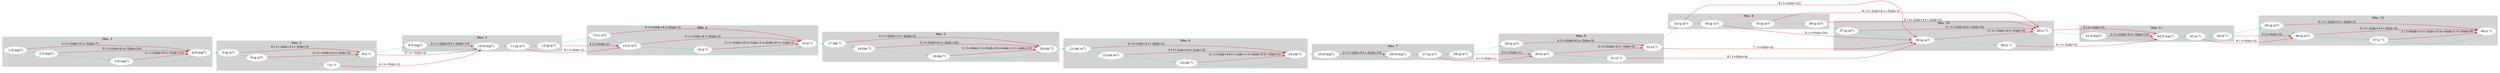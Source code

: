 digraph G { 
rankdir=LR 
subgraph cluster0 {
node [style=filled,color=white];
style=filled;
color=lightgrey;
"1:(f maj7)"; 
"2:(f maj7)"; 
"3:(f maj7)"; 
"4:(f maj7)"; 
label = "Mes. 1"
}
subgraph cluster4 {
node [style=filled,color=white];
style=filled;
color=lightgrey;
"5:(g m7)"; 
"6:(g m7)"; 
"7:(c 7)"; 
"8:(c 7)"; 
label = "Mes. 2"
}
subgraph cluster8 {
node [style=filled,color=white];
style=filled;
color=lightgrey;
"9:(f maj7)"; 
"10:(f maj7)"; 
"11:(g m7)"; 
"12:(g m7)"; 
label = "Mes. 3"
}
subgraph cluster12 {
node [style=filled,color=white];
style=filled;
color=lightgrey;
"13:(c m7)"; 
"14:(c m7)"; 
"15:(f 7)"; 
"16:(f 7)"; 
label = "Mes. 4"
}
subgraph cluster16 {
node [style=filled,color=white];
style=filled;
color=lightgrey;
"17:(bb 7)"; 
"18:(bb 7)"; 
"19:(bb 7)"; 
"20:(bb 7)"; 
label = "Mes. 5"
}
subgraph cluster20 {
node [style=filled,color=white];
style=filled;
color=lightgrey;
"21:(bb m7)"; 
"22:(bb m7)"; 
"23:(eb 7)"; 
"24:(eb 7)"; 
label = "Mes. 6"
}
subgraph cluster24 {
node [style=filled,color=white];
style=filled;
color=lightgrey;
"25:(f maj7)"; 
"26:(f maj7)"; 
"27:(g m7)"; 
"28:(g m7)"; 
label = "Mes. 7"
}
subgraph cluster28 {
node [style=filled,color=white];
style=filled;
color=lightgrey;
"29:(a m7)"; 
"30:(a m7)"; 
"31:(d 7)"; 
"32:(d 7)"; 
label = "Mes. 8"
}
subgraph cluster32 {
node [style=filled,color=white];
style=filled;
color=lightgrey;
"33:(g m7)"; 
"34:(g m7)"; 
"35:(g m7)"; 
"36:(g m7)"; 
label = "Mes. 9"
}
subgraph cluster36 {
node [style=filled,color=white];
style=filled;
color=lightgrey;
"37:(g m7)"; 
"38:(g m7)"; 
"39:(c 7)"; 
"40:(c 7)"; 
label = "Mes. 10"
}
subgraph cluster40 {
node [style=filled,color=white];
style=filled;
color=lightgrey;
"41:(f maj7)"; 
"42:(f maj7)"; 
"43:(d 7)"; 
"44:(d 7)"; 
label = "Mes. 11"
}
subgraph cluster44 {
node [style=filled,color=white];
style=filled;
color=lightgrey;
"45:(g m7)"; 
"46:(g m7)"; 
"47:(c 7)"; 
"48:(c 7)"; 
label = "Mes. 12"
}
"1:(f maj7)" -> "2:(f maj7)" [color="turquoise", constraint=true];
"2:(f maj7)" -> "3:(f maj7)" [color="turquoise", constraint=true];
"3:(f maj7)" -> "4:(f maj7)" [color="turquoise", constraint=true];
"4:(f maj7)" -> "5:(g m7)" [color="turquoise", constraint=true];
"5:(g m7)" -> "6:(g m7)" [color="turquoise", constraint=true];
"6:(g m7)" -> "7:(c 7)" [color="turquoise", constraint=true];
"7:(c 7)" -> "8:(c 7)" [color="turquoise", constraint=true];
"8:(c 7)" -> "9:(f maj7)" [color="turquoise", constraint=true];
"9:(f maj7)" -> "10:(f maj7)" [color="turquoise", constraint=true];
"10:(f maj7)" -> "11:(g m7)" [color="turquoise", constraint=true];
"11:(g m7)" -> "12:(g m7)" [color="turquoise", constraint=true];
"12:(g m7)" -> "13:(c m7)" [color="turquoise", constraint=true];
"13:(c m7)" -> "14:(c m7)" [color="turquoise", constraint=true];
"14:(c m7)" -> "15:(f 7)" [color="turquoise", constraint=true];
"15:(f 7)" -> "16:(f 7)" [color="turquoise", constraint=true];
"16:(f 7)" -> "17:(bb 7)" [color="turquoise", constraint=true];
"17:(bb 7)" -> "18:(bb 7)" [color="turquoise", constraint=true];
"18:(bb 7)" -> "19:(bb 7)" [color="turquoise", constraint=true];
"19:(bb 7)" -> "20:(bb 7)" [color="turquoise", constraint=true];
"20:(bb 7)" -> "21:(bb m7)" [color="turquoise", constraint=true];
"21:(bb m7)" -> "22:(bb m7)" [color="turquoise", constraint=true];
"22:(bb m7)" -> "23:(eb 7)" [color="turquoise", constraint=true];
"23:(eb 7)" -> "24:(eb 7)" [color="turquoise", constraint=true];
"24:(eb 7)" -> "25:(f maj7)" [color="turquoise", constraint=true];
"25:(f maj7)" -> "26:(f maj7)" [color="turquoise", constraint=true];
"26:(f maj7)" -> "27:(g m7)" [color="turquoise", constraint=true];
"27:(g m7)" -> "28:(g m7)" [color="turquoise", constraint=true];
"28:(g m7)" -> "29:(a m7)" [color="turquoise", constraint=true];
"29:(a m7)" -> "30:(a m7)" [color="turquoise", constraint=true];
"30:(a m7)" -> "31:(d 7)" [color="turquoise", constraint=true];
"31:(d 7)" -> "32:(d 7)" [color="turquoise", constraint=true];
"32:(d 7)" -> "33:(g m7)" [color="turquoise", constraint=true];
"33:(g m7)" -> "34:(g m7)" [color="turquoise", constraint=true];
"34:(g m7)" -> "35:(g m7)" [color="turquoise", constraint=true];
"35:(g m7)" -> "36:(g m7)" [color="turquoise", constraint=true];
"36:(g m7)" -> "37:(g m7)" [color="turquoise", constraint=true];
"37:(g m7)" -> "38:(g m7)" [color="turquoise", constraint=true];
"38:(g m7)" -> "39:(c 7)" [color="turquoise", constraint=true];
"39:(c 7)" -> "40:(c 7)" [color="turquoise", constraint=true];
"40:(c 7)" -> "41:(f maj7)" [color="turquoise", constraint=true];
"41:(f maj7)" -> "42:(f maj7)" [color="turquoise", constraint=true];
"42:(f maj7)" -> "43:(d 7)" [color="turquoise", constraint=true];
"43:(d 7)" -> "44:(d 7)" [color="turquoise", constraint=true];
"44:(d 7)" -> "45:(g m7)" [color="turquoise", constraint=true];
"45:(g m7)" -> "46:(g m7)" [color="turquoise", constraint=true];
"46:(g m7)" -> "47:(c 7)" [color="turquoise", constraint=true];
"47:(c 7)" -> "48:(c 7)" [color="turquoise", constraint=true];
"1:(f maj7)" -> "4:(f maj7)" [label="4 ( t=2/nb=3 t=-5/nb=7)" , color="red", constraint=true];
"2:(f maj7)" -> "4:(f maj7)" [label="3 ( t=2/nb=6 t=-5/nb=10)" , color="red", constraint=true];
"3:(f maj7)" -> "4:(f maj7)" [label="2 ( t=2/nb=9 t=-5/nb=13)" , color="red", constraint=true];
"5:(g m7)" -> "8:(c 7)" [label="4 ( t=-2/nb=4 t=-5/nb=3)" , color="red", constraint=true];
"6:(g m7)" -> "8:(c 7)" [label="3 ( t=-2/nb=4 t=-5/nb=3)" , color="red", constraint=true];
"7:(c 7)" -> "10:(f maj7)" [label="4 ( t=-5/nb=3)" , color="red", constraint=true];
"8:(c 7)" -> "10:(f maj7)" [label="3 ( t=-5/nb=3)" , color="red", constraint=true];
"9:(f maj7)" -> "10:(f maj7)" [label="2 ( t=2/nb=9 t=-5/nb=13)" , color="red", constraint=true];
"11:(g m7)" -> "14:(c m7)" [label="4 ( t=0/nb=2)" , color="red", constraint=true];
"12:(g m7)" -> "14:(c m7)" [label="3 ( t=0/nb=2)" , color="red", constraint=true];
"13:(c m7)" -> "16:(f 7)" [label="4 ( t=3/nb=4 t=0/nb=3)" , color="red", constraint=true];
"14:(c m7)" -> "16:(f 7)" [label="3 ( t=3/nb=4 t=0/nb=3)" , color="red", constraint=true];
"15:(f 7)" -> "16:(f 7)" [label="2 ( t=3/nb=15 t=1/nb=1 t=0/nb=9 t=-1/nb=1)" , color="red", constraint=true];
"17:(bb 7)" -> "20:(bb 7)" [label="4 ( t=5/nb=3 t=-4/nb=5)" , color="red", constraint=true];
"18:(bb 7)" -> "20:(bb 7)" [label="3 ( t=5/nb=6 t=-4/nb=10)" , color="red", constraint=true];
"19:(bb 7)" -> "20:(bb 7)" [label="2 ( t=6/nb=1 t=5/nb=9 t=4/nb=1 t=-4/nb=15)" , color="red", constraint=true];
"21:(bb m7)" -> "24:(eb 7)" [label="4 ( t=1/nb=4 t=-2/nb=3)" , color="red", constraint=true];
"22:(bb m7)" -> "24:(eb 7)" [label="3 ( t=1/nb=4 t=-2/nb=3)" , color="red", constraint=true];
"23:(eb 7)" -> "24:(eb 7)" [label="2 ( t=1/nb=15 t=-1/nb=1 t=-2/nb=9 t=-3/nb=1)" , color="red", constraint=true];
"25:(f maj7)" -> "26:(f maj7)" [label="2 ( t=2/nb=9 t=-5/nb=13)" , color="red", constraint=true];
"27:(g m7)" -> "30:(a m7)" [label="4 ( t=0/nb=1)" , color="red", constraint=true];
"28:(g m7)" -> "30:(a m7)" [label="3 ( t=0/nb=1)" , color="red", constraint=true];
"29:(a m7)" -> "32:(d 7)" [label="4 ( t=0/nb=4 t=-3/nb=3)" , color="red", constraint=true];
"30:(a m7)" -> "32:(d 7)" [label="3 ( t=0/nb=4 t=-3/nb=3)" , color="red", constraint=true];
"31:(d 7)" -> "38:(g m7)" [label="8 ( t=0/nb=4)" , color="red", constraint=true];
"32:(d 7)" -> "38:(g m7)" [label="7 ( t=0/nb=4)" , color="red", constraint=true];
"33:(g m7)" -> "38:(g m7)" [label="6 ( t=0/nb=12)" , color="red", constraint=true];
"34:(g m7)" -> "38:(g m7)" [label="5 ( t=0/nb=16)" , color="red", constraint=true];
"35:(g m7)" -> "40:(c 7)" [label="6 ( t=-2/nb=4 t=-5/nb=3)" , color="red", constraint=true];
"36:(g m7)" -> "40:(c 7)" [label="5 ( t=-2/nb=4 t=-5/nb=3)" , color="red", constraint=true];
"37:(g m7)" -> "40:(c 7)" [label="4 ( t=-2/nb=4 t=-5/nb=3)" , color="red", constraint=true];
"38:(g m7)" -> "40:(c 7)" [label="3 ( t=-2/nb=4 t=-5/nb=3)" , color="red", constraint=true];
"39:(c 7)" -> "42:(f maj7)" [label="4 ( t=-5/nb=3)" , color="red", constraint=true];
"40:(c 7)" -> "42:(f maj7)" [label="3 ( t=-5/nb=3)" , color="red", constraint=true];
"41:(f maj7)" -> "42:(f maj7)" [label="2 ( t=2/nb=9 t=-5/nb=13)" , color="red", constraint=true];
"43:(d 7)" -> "46:(g m7)" [label="4 ( t=0/nb=5)" , color="red", constraint=true];
"44:(d 7)" -> "46:(g m7)" [label="3 ( t=0/nb=5)" , color="red", constraint=true];
"45:(g m7)" -> "48:(c 7)" [label="4 ( t=-2/nb=4 t=-5/nb=3)" , color="red", constraint=true];
"46:(g m7)" -> "48:(c 7)" [label="3 ( t=-2/nb=4 t=-5/nb=3)" , color="red", constraint=true];
"47:(c 7)" -> "48:(c 7)" [label="2 ( t=6/nb=1 t=-2/nb=15 t=-4/nb=1 t=-5/nb=9)" , color="red", constraint=true];
}